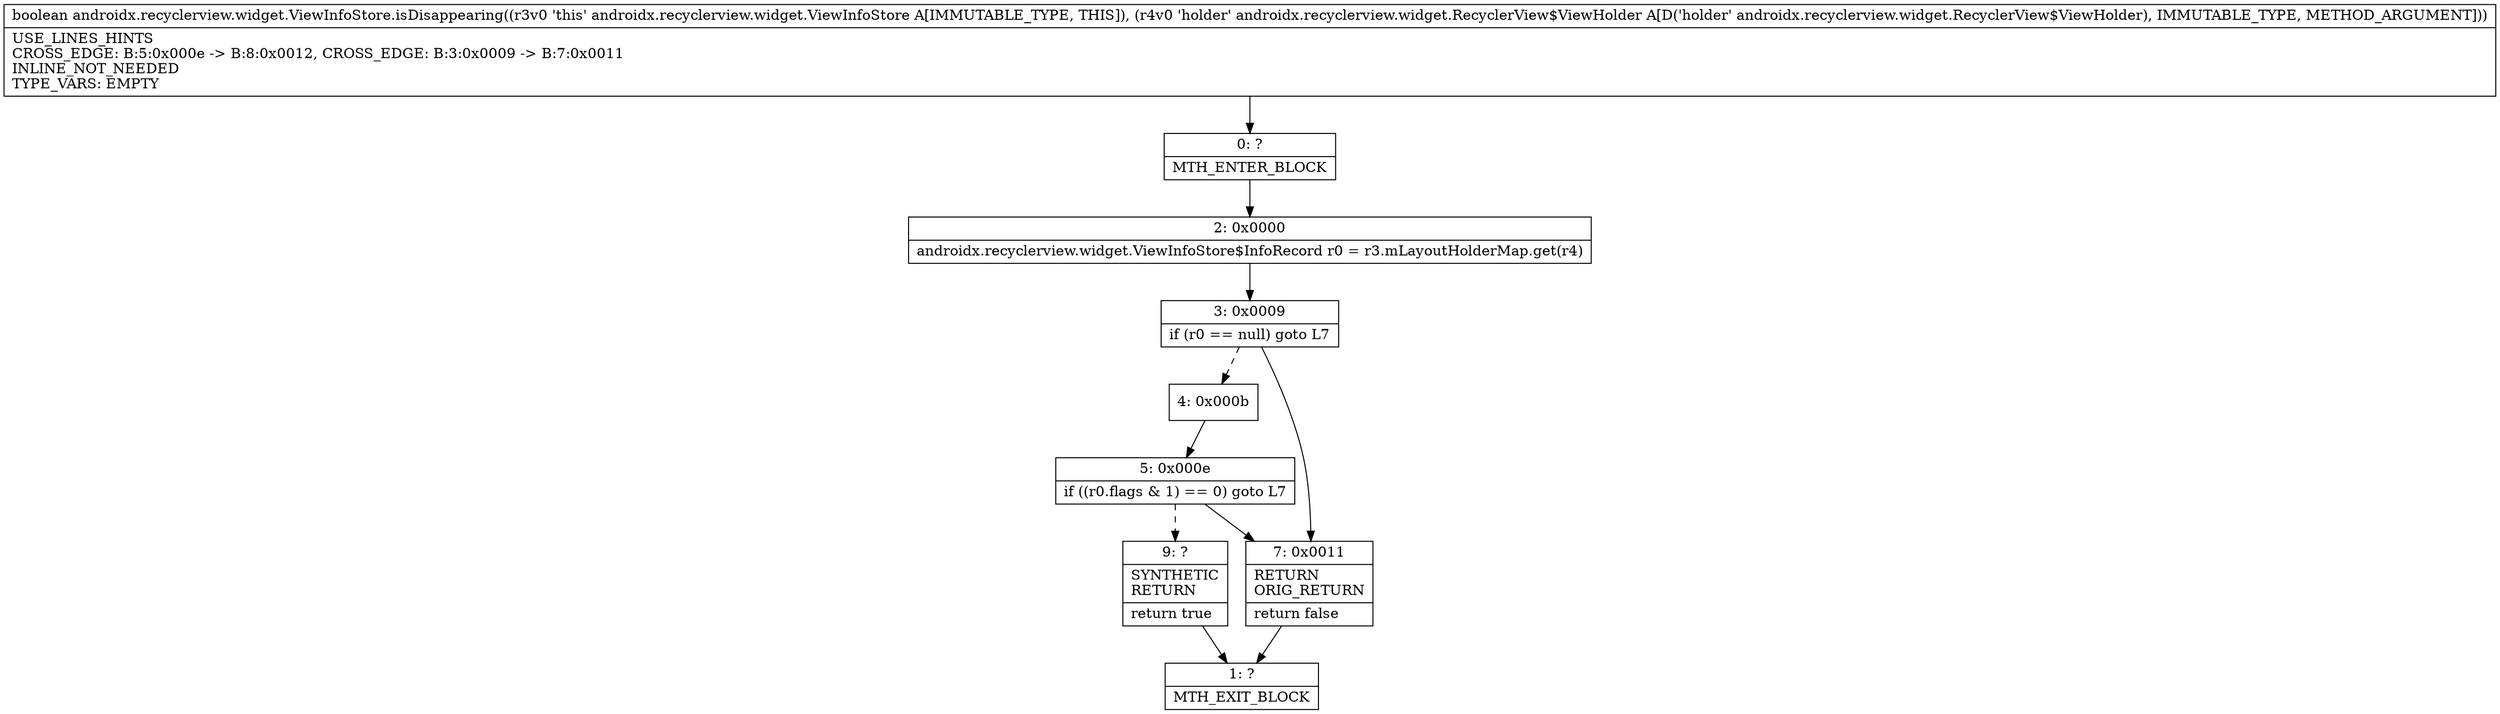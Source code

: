 digraph "CFG forandroidx.recyclerview.widget.ViewInfoStore.isDisappearing(Landroidx\/recyclerview\/widget\/RecyclerView$ViewHolder;)Z" {
Node_0 [shape=record,label="{0\:\ ?|MTH_ENTER_BLOCK\l}"];
Node_2 [shape=record,label="{2\:\ 0x0000|androidx.recyclerview.widget.ViewInfoStore$InfoRecord r0 = r3.mLayoutHolderMap.get(r4)\l}"];
Node_3 [shape=record,label="{3\:\ 0x0009|if (r0 == null) goto L7\l}"];
Node_4 [shape=record,label="{4\:\ 0x000b}"];
Node_5 [shape=record,label="{5\:\ 0x000e|if ((r0.flags & 1) == 0) goto L7\l}"];
Node_9 [shape=record,label="{9\:\ ?|SYNTHETIC\lRETURN\l|return true\l}"];
Node_1 [shape=record,label="{1\:\ ?|MTH_EXIT_BLOCK\l}"];
Node_7 [shape=record,label="{7\:\ 0x0011|RETURN\lORIG_RETURN\l|return false\l}"];
MethodNode[shape=record,label="{boolean androidx.recyclerview.widget.ViewInfoStore.isDisappearing((r3v0 'this' androidx.recyclerview.widget.ViewInfoStore A[IMMUTABLE_TYPE, THIS]), (r4v0 'holder' androidx.recyclerview.widget.RecyclerView$ViewHolder A[D('holder' androidx.recyclerview.widget.RecyclerView$ViewHolder), IMMUTABLE_TYPE, METHOD_ARGUMENT]))  | USE_LINES_HINTS\lCROSS_EDGE: B:5:0x000e \-\> B:8:0x0012, CROSS_EDGE: B:3:0x0009 \-\> B:7:0x0011\lINLINE_NOT_NEEDED\lTYPE_VARS: EMPTY\l}"];
MethodNode -> Node_0;Node_0 -> Node_2;
Node_2 -> Node_3;
Node_3 -> Node_4[style=dashed];
Node_3 -> Node_7;
Node_4 -> Node_5;
Node_5 -> Node_7;
Node_5 -> Node_9[style=dashed];
Node_9 -> Node_1;
Node_7 -> Node_1;
}

